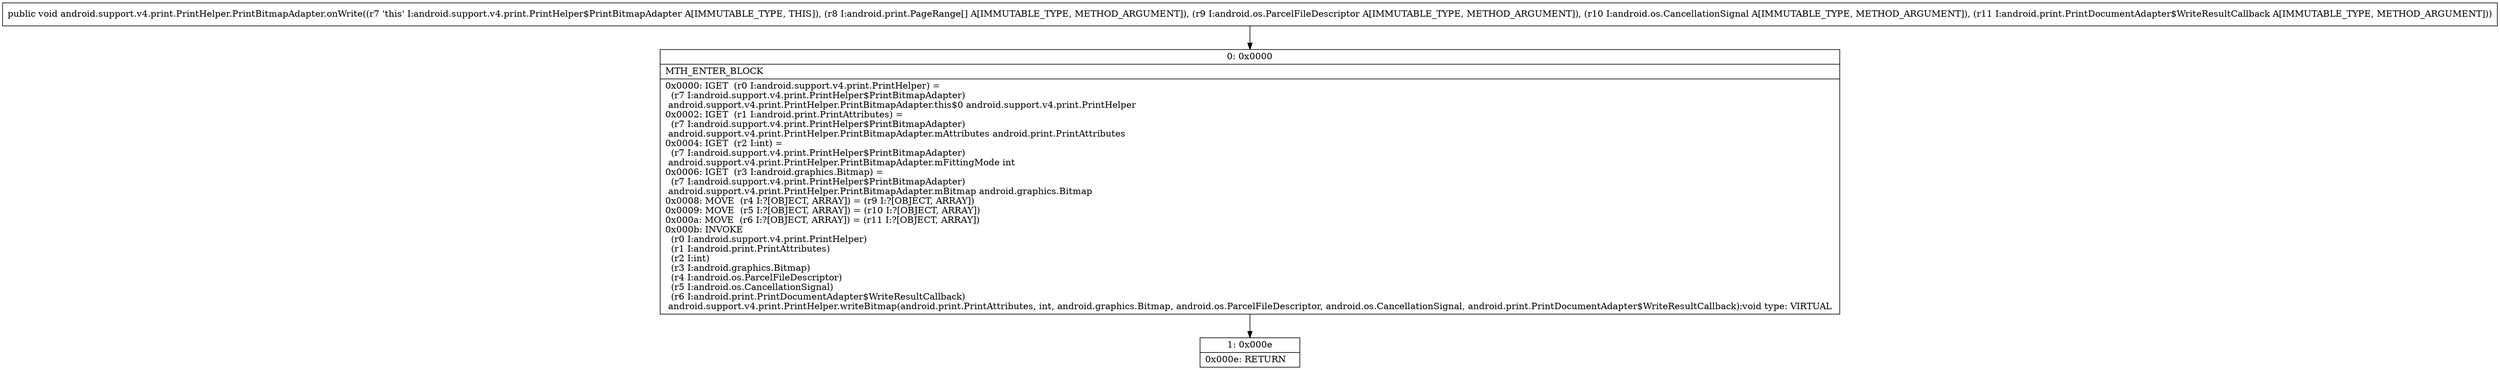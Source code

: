 digraph "CFG forandroid.support.v4.print.PrintHelper.PrintBitmapAdapter.onWrite([Landroid\/print\/PageRange;Landroid\/os\/ParcelFileDescriptor;Landroid\/os\/CancellationSignal;Landroid\/print\/PrintDocumentAdapter$WriteResultCallback;)V" {
Node_0 [shape=record,label="{0\:\ 0x0000|MTH_ENTER_BLOCK\l|0x0000: IGET  (r0 I:android.support.v4.print.PrintHelper) = \l  (r7 I:android.support.v4.print.PrintHelper$PrintBitmapAdapter)\l android.support.v4.print.PrintHelper.PrintBitmapAdapter.this$0 android.support.v4.print.PrintHelper \l0x0002: IGET  (r1 I:android.print.PrintAttributes) = \l  (r7 I:android.support.v4.print.PrintHelper$PrintBitmapAdapter)\l android.support.v4.print.PrintHelper.PrintBitmapAdapter.mAttributes android.print.PrintAttributes \l0x0004: IGET  (r2 I:int) = \l  (r7 I:android.support.v4.print.PrintHelper$PrintBitmapAdapter)\l android.support.v4.print.PrintHelper.PrintBitmapAdapter.mFittingMode int \l0x0006: IGET  (r3 I:android.graphics.Bitmap) = \l  (r7 I:android.support.v4.print.PrintHelper$PrintBitmapAdapter)\l android.support.v4.print.PrintHelper.PrintBitmapAdapter.mBitmap android.graphics.Bitmap \l0x0008: MOVE  (r4 I:?[OBJECT, ARRAY]) = (r9 I:?[OBJECT, ARRAY]) \l0x0009: MOVE  (r5 I:?[OBJECT, ARRAY]) = (r10 I:?[OBJECT, ARRAY]) \l0x000a: MOVE  (r6 I:?[OBJECT, ARRAY]) = (r11 I:?[OBJECT, ARRAY]) \l0x000b: INVOKE  \l  (r0 I:android.support.v4.print.PrintHelper)\l  (r1 I:android.print.PrintAttributes)\l  (r2 I:int)\l  (r3 I:android.graphics.Bitmap)\l  (r4 I:android.os.ParcelFileDescriptor)\l  (r5 I:android.os.CancellationSignal)\l  (r6 I:android.print.PrintDocumentAdapter$WriteResultCallback)\l android.support.v4.print.PrintHelper.writeBitmap(android.print.PrintAttributes, int, android.graphics.Bitmap, android.os.ParcelFileDescriptor, android.os.CancellationSignal, android.print.PrintDocumentAdapter$WriteResultCallback):void type: VIRTUAL \l}"];
Node_1 [shape=record,label="{1\:\ 0x000e|0x000e: RETURN   \l}"];
MethodNode[shape=record,label="{public void android.support.v4.print.PrintHelper.PrintBitmapAdapter.onWrite((r7 'this' I:android.support.v4.print.PrintHelper$PrintBitmapAdapter A[IMMUTABLE_TYPE, THIS]), (r8 I:android.print.PageRange[] A[IMMUTABLE_TYPE, METHOD_ARGUMENT]), (r9 I:android.os.ParcelFileDescriptor A[IMMUTABLE_TYPE, METHOD_ARGUMENT]), (r10 I:android.os.CancellationSignal A[IMMUTABLE_TYPE, METHOD_ARGUMENT]), (r11 I:android.print.PrintDocumentAdapter$WriteResultCallback A[IMMUTABLE_TYPE, METHOD_ARGUMENT])) }"];
MethodNode -> Node_0;
Node_0 -> Node_1;
}

